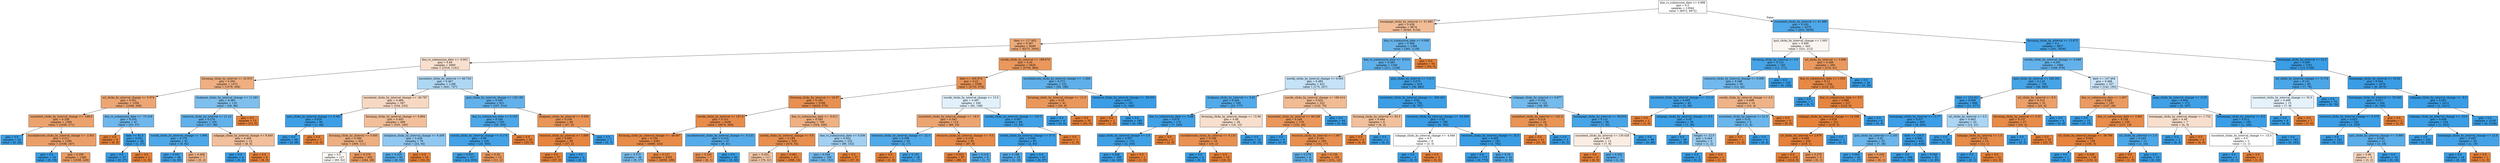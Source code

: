 digraph Tree {
node [shape=box, style="filled", color="black"] ;
0 [label="due_vs_submission_date <= 0.998\ngini = 0.5\nsamples = 13944\nvalue = [6972, 6972]", fillcolor="#e5813900"] ;
1 [label="homepage_clicks_by_interval <= 51.995\ngini = 0.438\nsamples = 9674\nvalue = [6540, 3134]", fillcolor="#e5813985"] ;
0 -> 1 [labeldistance=2.5, labelangle=45, headlabel="True"] ;
2 [label="date <= 117.002\ngini = 0.367\nsamples = 8280\nvalue = [6275, 2005]", fillcolor="#e58139ae"] ;
1 -> 2 ;
3 [label="due_vs_submission_date <= -0.001\ngini = 0.49\nsamples = 2660\nvalue = [1519, 1141]", fillcolor="#e581393f"] ;
2 -> 3 ;
4 [label="forumng_clicks_by_interval <= 23.915\ngini = 0.392\nsamples = 1472\nvalue = [1078, 394]", fillcolor="#e58139a2"] ;
3 -> 4 ;
5 [label="url_clicks_by_interval_change <= 5.974\ngini = 0.351\nsamples = 1356\nvalue = [1048, 308]", fillcolor="#e58139b4"] ;
4 -> 5 ;
6 [label="oucontent_clicks_by_interval_change <= -148.0\ngini = 0.328\nsamples = 1309\nvalue = [1038, 271]", fillcolor="#e58139bc"] ;
5 -> 6 ;
7 [label="gini = 0.0\nsamples = 24\nvalue = [0, 24]", fillcolor="#399de5ff"] ;
6 -> 7 ;
8 [label="oucollaborate_clicks_by_interval_change <= -2.931\ngini = 0.311\nsamples = 1285\nvalue = [1038, 247]", fillcolor="#e58139c2"] ;
6 -> 8 ;
9 [label="gini = 0.0\nsamples = 19\nvalue = [0, 19]", fillcolor="#399de5ff"] ;
8 -> 9 ;
10 [label="gini = 0.295\nsamples = 1266\nvalue = [1038, 228]", fillcolor="#e58139c7"] ;
8 -> 10 ;
11 [label="due_vs_submission_date <= -73.319\ngini = 0.335\nsamples = 47\nvalue = [10, 37]", fillcolor="#399de5ba"] ;
5 -> 11 ;
12 [label="gini = 0.0\nsamples = 9\nvalue = [9, 0]", fillcolor="#e58139ff"] ;
11 -> 12 ;
13 [label="date <= 92.5\ngini = 0.051\nsamples = 38\nvalue = [1, 37]", fillcolor="#399de5f8"] ;
11 -> 13 ;
14 [label="gini = 0.0\nsamples = 37\nvalue = [0, 37]", fillcolor="#399de5ff"] ;
13 -> 14 ;
15 [label="gini = 0.0\nsamples = 1\nvalue = [1, 0]", fillcolor="#e58139ff"] ;
13 -> 15 ;
16 [label="dualpane_clicks_by_interval_change <= 11.363\ngini = 0.383\nsamples = 116\nvalue = [30, 86]", fillcolor="#399de5a6"] ;
4 -> 16 ;
17 [label="resource_clicks_by_interval <= 11.12\ngini = 0.276\nsamples = 103\nvalue = [17, 86]", fillcolor="#399de5cd"] ;
16 -> 17 ;
18 [label="ouwiki_clicks_by_interval_change <= 1.995\ngini = 0.178\nsamples = 91\nvalue = [9, 82]", fillcolor="#399de5e3"] ;
17 -> 18 ;
19 [label="gini = 0.091\nsamples = 84\nvalue = [4, 80]", fillcolor="#399de5f2"] ;
18 -> 19 ;
20 [label="gini = 0.408\nsamples = 7\nvalue = [5, 2]", fillcolor="#e5813999"] ;
18 -> 20 ;
21 [label="subpage_clicks_by_interval_change <= 9.444\ngini = 0.444\nsamples = 12\nvalue = [8, 4]", fillcolor="#e581397f"] ;
17 -> 21 ;
22 [label="gini = 0.0\nsamples = 4\nvalue = [0, 4]", fillcolor="#399de5ff"] ;
21 -> 22 ;
23 [label="gini = 0.0\nsamples = 8\nvalue = [8, 0]", fillcolor="#e58139ff"] ;
21 -> 23 ;
24 [label="gini = 0.0\nsamples = 13\nvalue = [13, 0]", fillcolor="#e58139ff"] ;
16 -> 24 ;
25 [label="oucontent_clicks_by_interval <= 66.743\ngini = 0.467\nsamples = 1188\nvalue = [441, 747]", fillcolor="#399de568"] ;
3 -> 25 ;
26 [label="oucontent_clicks_by_interval_change <= -26.787\ngini = 0.484\nsamples = 567\nvalue = [334, 233]", fillcolor="#e581394d"] ;
25 -> 26 ;
27 [label="quiz_clicks_by_interval_change <= 0.381\ngini = 0.029\nsamples = 69\nvalue = [1, 68]", fillcolor="#399de5fb"] ;
26 -> 27 ;
28 [label="gini = 0.0\nsamples = 68\nvalue = [0, 68]", fillcolor="#399de5ff"] ;
27 -> 28 ;
29 [label="gini = 0.0\nsamples = 1\nvalue = [1, 0]", fillcolor="#e58139ff"] ;
27 -> 29 ;
30 [label="forumng_clicks_by_interval_change <= 9.884\ngini = 0.443\nsamples = 498\nvalue = [333, 165]", fillcolor="#e5813981"] ;
26 -> 30 ;
31 [label="forumng_clicks_by_interval <= 0.005\ngini = 0.389\nsamples = 420\nvalue = [309, 111]", fillcolor="#e58139a3"] ;
30 -> 31 ;
32 [label="gini = 0.5\nsamples = 127\nvalue = [65, 62]", fillcolor="#e581390c"] ;
31 -> 32 ;
33 [label="gini = 0.279\nsamples = 293\nvalue = [244, 49]", fillcolor="#e58139cc"] ;
31 -> 33 ;
34 [label="dualpane_clicks_by_interval_change <= 8.458\ngini = 0.426\nsamples = 78\nvalue = [24, 54]", fillcolor="#399de58e"] ;
30 -> 34 ;
35 [label="gini = 0.225\nsamples = 62\nvalue = [8, 54]", fillcolor="#399de5d9"] ;
34 -> 35 ;
36 [label="gini = 0.0\nsamples = 16\nvalue = [16, 0]", fillcolor="#e58139ff"] ;
34 -> 36 ;
37 [label="quiz_clicks_by_interval_change <= 129.185\ngini = 0.285\nsamples = 621\nvalue = [107, 514]", fillcolor="#399de5ca"] ;
25 -> 37 ;
38 [label="due_vs_submission_date <= 0.155\ngini = 0.164\nsamples = 555\nvalue = [50, 505]", fillcolor="#399de5e6"] ;
37 -> 38 ;
39 [label="ouwiki_clicks_by_interval_change <= 4.174\ngini = 0.09\nsamples = 530\nvalue = [25, 505]", fillcolor="#399de5f2"] ;
38 -> 39 ;
40 [label="gini = 0.053\nsamples = 517\nvalue = [14, 503]", fillcolor="#399de5f8"] ;
39 -> 40 ;
41 [label="gini = 0.26\nsamples = 13\nvalue = [11, 2]", fillcolor="#e58139d1"] ;
39 -> 41 ;
42 [label="gini = 0.0\nsamples = 25\nvalue = [25, 0]", fillcolor="#e58139ff"] ;
38 -> 42 ;
43 [label="dualpane_clicks_by_interval <= 0.936\ngini = 0.236\nsamples = 66\nvalue = [57, 9]", fillcolor="#e58139d7"] ;
37 -> 43 ;
44 [label="resource_clicks_by_interval <= 1.936\ngini = 0.065\nsamples = 59\nvalue = [57, 2]", fillcolor="#e58139f6"] ;
43 -> 44 ;
45 [label="gini = 0.0\nsamples = 57\nvalue = [57, 0]", fillcolor="#e58139ff"] ;
44 -> 45 ;
46 [label="gini = 0.0\nsamples = 2\nvalue = [0, 2]", fillcolor="#399de5ff"] ;
44 -> 46 ;
47 [label="gini = 0.0\nsamples = 7\nvalue = [0, 7]", fillcolor="#399de5ff"] ;
43 -> 47 ;
48 [label="ouwiki_clicks_by_interval <= 168.674\ngini = 0.26\nsamples = 5620\nvalue = [4756, 864]", fillcolor="#e58139d1"] ;
2 -> 48 ;
49 [label="date <= 165.974\ngini = 0.22\nsamples = 5398\nvalue = [4720, 678]", fillcolor="#e58139da"] ;
48 -> 49 ;
50 [label="forumng_clicks_by_interval <= 16.97\ngini = 0.195\nsamples = 5198\nvalue = [4628, 570]", fillcolor="#e58139e0"] ;
49 -> 50 ;
51 [label="ouwiki_clicks_by_interval <= 107.9\ngini = 0.151\nsamples = 4438\nvalue = [4074, 364]", fillcolor="#e58139e8"] ;
50 -> 51 ;
52 [label="forumng_clicks_by_interval_change <= -49.607\ngini = 0.136\nsamples = 4391\nvalue = [4068, 323]", fillcolor="#e58139eb"] ;
51 -> 52 ;
53 [label="gini = 0.375\nsamples = 36\nvalue = [9, 27]", fillcolor="#399de5aa"] ;
52 -> 53 ;
54 [label="gini = 0.127\nsamples = 4355\nvalue = [4059, 296]", fillcolor="#e58139ec"] ;
52 -> 54 ;
55 [label="oucollaborate_clicks_by_interval_change <= -0.133\ngini = 0.223\nsamples = 47\nvalue = [6, 41]", fillcolor="#399de5da"] ;
51 -> 55 ;
56 [label="gini = 0.245\nsamples = 7\nvalue = [6, 1]", fillcolor="#e58139d4"] ;
55 -> 56 ;
57 [label="gini = 0.0\nsamples = 40\nvalue = [0, 40]", fillcolor="#399de5ff"] ;
55 -> 57 ;
58 [label="due_vs_submission_date <= -0.011\ngini = 0.395\nsamples = 760\nvalue = [554, 206]", fillcolor="#e58139a0"] ;
50 -> 58 ;
59 [label="ouwiki_clicks_by_interval_change <= 0.0\ngini = 0.184\nsamples = 528\nvalue = [474, 54]", fillcolor="#e58139e2"] ;
58 -> 59 ;
60 [label="gini = 0.455\nsamples = 117\nvalue = [76, 41]", fillcolor="#e5813975"] ;
59 -> 60 ;
61 [label="gini = 0.061\nsamples = 411\nvalue = [398, 13]", fillcolor="#e58139f7"] ;
59 -> 61 ;
62 [label="due_vs_submission_date <= 0.036\ngini = 0.452\nsamples = 232\nvalue = [80, 152]", fillcolor="#399de579"] ;
58 -> 62 ;
63 [label="gini = 0.344\nsamples = 195\nvalue = [43, 152]", fillcolor="#399de5b7"] ;
62 -> 63 ;
64 [label="gini = 0.0\nsamples = 37\nvalue = [37, 0]", fillcolor="#e58139ff"] ;
62 -> 64 ;
65 [label="ouwiki_clicks_by_interval_change <= 13.5\ngini = 0.497\nsamples = 200\nvalue = [92, 108]", fillcolor="#399de526"] ;
49 -> 65 ;
66 [label="oucontent_clicks_by_interval_change <= -19.5\ngini = 0.342\nsamples = 114\nvalue = [89, 25]", fillcolor="#e58139b7"] ;
65 -> 66 ;
67 [label="resource_clicks_by_interval_change <= -22.5\ngini = 0.188\nsamples = 19\nvalue = [2, 17]", fillcolor="#399de5e1"] ;
66 -> 67 ;
68 [label="gini = 0.0\nsamples = 1\nvalue = [1, 0]", fillcolor="#e58139ff"] ;
67 -> 68 ;
69 [label="gini = 0.105\nsamples = 18\nvalue = [1, 17]", fillcolor="#399de5f0"] ;
67 -> 69 ;
70 [label="resource_clicks_by_interval_change <= -0.5\ngini = 0.154\nsamples = 95\nvalue = [87, 8]", fillcolor="#e58139e8"] ;
66 -> 70 ;
71 [label="gini = 0.023\nsamples = 87\nvalue = [86, 1]", fillcolor="#e58139fc"] ;
70 -> 71 ;
72 [label="gini = 0.219\nsamples = 8\nvalue = [1, 7]", fillcolor="#399de5db"] ;
70 -> 72 ;
73 [label="ouwiki_clicks_by_interval_change <= 163.5\ngini = 0.067\nsamples = 86\nvalue = [3, 83]", fillcolor="#399de5f6"] ;
65 -> 73 ;
74 [label="ouwiki_clicks_by_interval_change <= 57.5\ngini = 0.046\nsamples = 85\nvalue = [2, 83]", fillcolor="#399de5f9"] ;
73 -> 74 ;
75 [label="gini = 0.198\nsamples = 18\nvalue = [2, 16]", fillcolor="#399de5df"] ;
74 -> 75 ;
76 [label="gini = 0.0\nsamples = 67\nvalue = [0, 67]", fillcolor="#399de5ff"] ;
74 -> 76 ;
77 [label="gini = 0.0\nsamples = 1\nvalue = [1, 0]", fillcolor="#e58139ff"] ;
73 -> 77 ;
78 [label="oucollaborate_clicks_by_interval_change <= -1.294\ngini = 0.272\nsamples = 222\nvalue = [36, 186]", fillcolor="#399de5ce"] ;
48 -> 78 ;
79 [label="forumng_clicks_by_interval_change <= -11.0\ngini = 0.25\nsamples = 41\nvalue = [35, 6]", fillcolor="#e58139d3"] ;
78 -> 79 ;
80 [label="gini = 0.0\nsamples = 6\nvalue = [0, 6]", fillcolor="#399de5ff"] ;
79 -> 80 ;
81 [label="gini = 0.0\nsamples = 35\nvalue = [35, 0]", fillcolor="#e58139ff"] ;
79 -> 81 ;
82 [label="resource_clicks_by_interval_change <= -38.503\ngini = 0.011\nsamples = 181\nvalue = [1, 180]", fillcolor="#399de5fe"] ;
78 -> 82 ;
83 [label="gini = 0.0\nsamples = 1\nvalue = [1, 0]", fillcolor="#e58139ff"] ;
82 -> 83 ;
84 [label="gini = 0.0\nsamples = 180\nvalue = [0, 180]", fillcolor="#399de5ff"] ;
82 -> 84 ;
85 [label="due_vs_submission_date <= 0.008\ngini = 0.308\nsamples = 1394\nvalue = [265, 1129]", fillcolor="#399de5c3"] ;
1 -> 85 ;
86 [label="due_vs_submission_date <= -0.014\ngini = 0.265\nsamples = 1340\nvalue = [211, 1129]", fillcolor="#399de5cf"] ;
85 -> 86 ;
87 [label="ouwiki_clicks_by_interval_change <= 0.065\ngini = 0.485\nsamples = 422\nvalue = [175, 247]", fillcolor="#399de54a"] ;
86 -> 87 ;
88 [label="dualpane_clicks_by_interval <= 5.92\ngini = 0.204\nsamples = 200\nvalue = [23, 177]", fillcolor="#399de5de"] ;
87 -> 88 ;
89 [label="due_vs_submission_date <= -0.68\ngini = 0.078\nsamples = 172\nvalue = [7, 165]", fillcolor="#399de5f4"] ;
88 -> 89 ;
90 [label="page_clicks_by_interval_change <= 2.5\ngini = 0.057\nsamples = 170\nvalue = [5, 165]", fillcolor="#399de5f7"] ;
89 -> 90 ;
91 [label="gini = 0.046\nsamples = 169\nvalue = [4, 165]", fillcolor="#399de5f9"] ;
90 -> 91 ;
92 [label="gini = 0.0\nsamples = 1\nvalue = [1, 0]", fillcolor="#e58139ff"] ;
90 -> 92 ;
93 [label="gini = 0.0\nsamples = 2\nvalue = [2, 0]", fillcolor="#e58139ff"] ;
89 -> 93 ;
94 [label="forumng_clicks_by_interval_change <= 15.96\ngini = 0.49\nsamples = 28\nvalue = [16, 12]", fillcolor="#e5813940"] ;
88 -> 94 ;
95 [label="oucollaborate_clicks_by_interval <= 0.133\ngini = 0.198\nsamples = 18\nvalue = [16, 2]", fillcolor="#e58139df"] ;
94 -> 95 ;
96 [label="gini = 0.0\nsamples = 2\nvalue = [0, 2]", fillcolor="#399de5ff"] ;
95 -> 96 ;
97 [label="gini = 0.0\nsamples = 16\nvalue = [16, 0]", fillcolor="#e58139ff"] ;
95 -> 97 ;
98 [label="gini = 0.0\nsamples = 10\nvalue = [0, 10]", fillcolor="#399de5ff"] ;
94 -> 98 ;
99 [label="ouwiki_clicks_by_interval_change <= 180.414\ngini = 0.432\nsamples = 222\nvalue = [152, 70]", fillcolor="#e581398a"] ;
87 -> 99 ;
100 [label="oucontent_clicks_by_interval <= 96.246\ngini = 0.249\nsamples = 178\nvalue = [152, 26]", fillcolor="#e58139d3"] ;
99 -> 100 ;
101 [label="gini = 0.0\nsamples = 9\nvalue = [0, 9]", fillcolor="#399de5ff"] ;
100 -> 101 ;
102 [label="resource_clicks_by_interval <= 1.067\ngini = 0.181\nsamples = 169\nvalue = [152, 17]", fillcolor="#e58139e2"] ;
100 -> 102 ;
103 [label="gini = 0.278\nsamples = 6\nvalue = [1, 5]", fillcolor="#399de5cc"] ;
102 -> 103 ;
104 [label="gini = 0.136\nsamples = 163\nvalue = [151, 12]", fillcolor="#e58139eb"] ;
102 -> 104 ;
105 [label="gini = 0.0\nsamples = 44\nvalue = [0, 44]", fillcolor="#399de5ff"] ;
99 -> 105 ;
106 [label="quiz_clicks_by_interval <= 110.5\ngini = 0.075\nsamples = 918\nvalue = [36, 882]", fillcolor="#399de5f5"] ;
86 -> 106 ;
107 [label="oucontent_clicks_by_interval_change <= -360.441\ngini = 0.02\nsamples = 795\nvalue = [8, 787]", fillcolor="#399de5fc"] ;
106 -> 107 ;
108 [label="forumng_clicks_by_interval <= 93.5\ngini = 0.444\nsamples = 6\nvalue = [4, 2]", fillcolor="#e581397f"] ;
107 -> 108 ;
109 [label="gini = 0.0\nsamples = 4\nvalue = [4, 0]", fillcolor="#e58139ff"] ;
108 -> 109 ;
110 [label="gini = 0.0\nsamples = 2\nvalue = [0, 2]", fillcolor="#399de5ff"] ;
108 -> 110 ;
111 [label="resource_clicks_by_interval_change <= -53.906\ngini = 0.01\nsamples = 789\nvalue = [4, 785]", fillcolor="#399de5fe"] ;
107 -> 111 ;
112 [label="subpage_clicks_by_interval_change <= -4.946\ngini = 0.5\nsamples = 6\nvalue = [3, 3]", fillcolor="#e5813900"] ;
111 -> 112 ;
113 [label="gini = 0.0\nsamples = 3\nvalue = [0, 3]", fillcolor="#399de5ff"] ;
112 -> 113 ;
114 [label="gini = 0.0\nsamples = 3\nvalue = [3, 0]", fillcolor="#e58139ff"] ;
112 -> 114 ;
115 [label="resource_clicks_by_interval_change <= 25.5\ngini = 0.003\nsamples = 783\nvalue = [1, 782]", fillcolor="#399de5ff"] ;
111 -> 115 ;
116 [label="gini = 0.0\nsamples = 773\nvalue = [0, 773]", fillcolor="#399de5ff"] ;
115 -> 116 ;
117 [label="gini = 0.18\nsamples = 10\nvalue = [1, 9]", fillcolor="#399de5e3"] ;
115 -> 117 ;
118 [label="subpage_clicks_by_interval <= 0.877\ngini = 0.352\nsamples = 123\nvalue = [28, 95]", fillcolor="#399de5b4"] ;
106 -> 118 ;
119 [label="oucontent_clicks_by_interval <= 141.0\ngini = 0.219\nsamples = 24\nvalue = [21, 3]", fillcolor="#e58139db"] ;
118 -> 119 ;
120 [label="gini = 0.0\nsamples = 21\nvalue = [21, 0]", fillcolor="#e58139ff"] ;
119 -> 120 ;
121 [label="gini = 0.0\nsamples = 3\nvalue = [0, 3]", fillcolor="#399de5ff"] ;
119 -> 121 ;
122 [label="homepage_clicks_by_interval <= 56.834\ngini = 0.131\nsamples = 99\nvalue = [7, 92]", fillcolor="#399de5ec"] ;
118 -> 122 ;
123 [label="oucontent_clicks_by_interval <= 130.028\ngini = 0.497\nsamples = 13\nvalue = [7, 6]", fillcolor="#e5813924"] ;
122 -> 123 ;
124 [label="gini = 0.0\nsamples = 6\nvalue = [6, 0]", fillcolor="#e58139ff"] ;
123 -> 124 ;
125 [label="gini = 0.245\nsamples = 7\nvalue = [1, 6]", fillcolor="#399de5d4"] ;
123 -> 125 ;
126 [label="gini = 0.0\nsamples = 86\nvalue = [0, 86]", fillcolor="#399de5ff"] ;
122 -> 126 ;
127 [label="gini = 0.0\nsamples = 54\nvalue = [54, 0]", fillcolor="#e58139ff"] ;
85 -> 127 ;
128 [label="oucontent_clicks_by_interval <= 41.998\ngini = 0.182\nsamples = 4270\nvalue = [432, 3838]", fillcolor="#399de5e2"] ;
0 -> 128 [labeldistance=2.5, labelangle=-45, headlabel="False"] ;
129 [label="quiz_clicks_by_interval_change <= 1.003\ngini = 0.499\nsamples = 443\nvalue = [231, 212]", fillcolor="#e5813915"] ;
128 -> 129 ;
130 [label="forumng_clicks_by_interval <= 0.5\ngini = 0.123\nsamples = 183\nvalue = [12, 171]", fillcolor="#399de5ed"] ;
129 -> 130 ;
131 [label="resource_clicks_by_interval_change <= 0.008\ngini = 0.346\nsamples = 54\nvalue = [12, 42]", fillcolor="#399de5b6"] ;
130 -> 131 ;
132 [label="oucontent_clicks_by_interval_change <= -111.0\ngini = 0.095\nsamples = 40\nvalue = [2, 38]", fillcolor="#399de5f2"] ;
131 -> 132 ;
133 [label="gini = 0.0\nsamples = 1\nvalue = [1, 0]", fillcolor="#e58139ff"] ;
132 -> 133 ;
134 [label="subpage_clicks_by_interval_change <= 0.5\ngini = 0.05\nsamples = 39\nvalue = [1, 38]", fillcolor="#399de5f8"] ;
132 -> 134 ;
135 [label="gini = 0.0\nsamples = 36\nvalue = [0, 36]", fillcolor="#399de5ff"] ;
134 -> 135 ;
136 [label="weight <= 22.0\ngini = 0.444\nsamples = 3\nvalue = [1, 2]", fillcolor="#399de57f"] ;
134 -> 136 ;
137 [label="gini = 0.0\nsamples = 2\nvalue = [0, 2]", fillcolor="#399de5ff"] ;
136 -> 137 ;
138 [label="gini = 0.0\nsamples = 1\nvalue = [1, 0]", fillcolor="#e58139ff"] ;
136 -> 138 ;
139 [label="ouwiki_clicks_by_interval_change <= 4.5\ngini = 0.408\nsamples = 14\nvalue = [10, 4]", fillcolor="#e5813999"] ;
131 -> 139 ;
140 [label="oucontent_clicks_by_interval <= 21.5\ngini = 0.32\nsamples = 5\nvalue = [1, 4]", fillcolor="#399de5bf"] ;
139 -> 140 ;
141 [label="gini = 0.0\nsamples = 1\nvalue = [1, 0]", fillcolor="#e58139ff"] ;
140 -> 141 ;
142 [label="gini = 0.0\nsamples = 4\nvalue = [0, 4]", fillcolor="#399de5ff"] ;
140 -> 142 ;
143 [label="gini = 0.0\nsamples = 9\nvalue = [9, 0]", fillcolor="#e58139ff"] ;
139 -> 143 ;
144 [label="gini = 0.0\nsamples = 129\nvalue = [0, 129]", fillcolor="#399de5ff"] ;
130 -> 144 ;
145 [label="url_clicks_by_interval <= 3.886\ngini = 0.266\nsamples = 260\nvalue = [219, 41]", fillcolor="#e58139cf"] ;
129 -> 145 ;
146 [label="due_vs_submission_date <= 1.002\ngini = 0.12\nsamples = 234\nvalue = [219, 15]", fillcolor="#e58139ee"] ;
145 -> 146 ;
147 [label="gini = 0.0\nsamples = 7\nvalue = [0, 7]", fillcolor="#399de5ff"] ;
146 -> 147 ;
148 [label="due_vs_submission_date <= 3.5\ngini = 0.068\nsamples = 227\nvalue = [219, 8]", fillcolor="#e58139f6"] ;
146 -> 148 ;
149 [label="subpage_clicks_by_interval_change <= 14.336\ngini = 0.018\nsamples = 221\nvalue = [219, 2]", fillcolor="#e58139fd"] ;
148 -> 149 ;
150 [label="url_clicks_by_interval <= 2.978\ngini = 0.009\nsamples = 220\nvalue = [219, 1]", fillcolor="#e58139fe"] ;
149 -> 150 ;
151 [label="gini = 0.0\nsamples = 214\nvalue = [214, 0]", fillcolor="#e58139ff"] ;
150 -> 151 ;
152 [label="gini = 0.278\nsamples = 6\nvalue = [5, 1]", fillcolor="#e58139cc"] ;
150 -> 152 ;
153 [label="gini = 0.0\nsamples = 1\nvalue = [0, 1]", fillcolor="#399de5ff"] ;
149 -> 153 ;
154 [label="gini = 0.0\nsamples = 6\nvalue = [0, 6]", fillcolor="#399de5ff"] ;
148 -> 154 ;
155 [label="gini = 0.0\nsamples = 26\nvalue = [0, 26]", fillcolor="#399de5ff"] ;
145 -> 155 ;
156 [label="forumng_clicks_by_interval <= 13.973\ngini = 0.1\nsamples = 3827\nvalue = [201, 3626]", fillcolor="#399de5f1"] ;
128 -> 156 ;
157 [label="ouwiki_clicks_by_interval_change <= 0.048\ngini = 0.291\nsamples = 1066\nvalue = [188, 878]", fillcolor="#399de5c8"] ;
156 -> 157 ;
158 [label="quiz_clicks_by_interval <= 162.341\ngini = 0.118\nsamples = 729\nvalue = [46, 683]", fillcolor="#399de5ee"] ;
157 -> 158 ;
159 [label="date <= 124.921\ngini = 0.058\nsamples = 698\nvalue = [21, 677]", fillcolor="#399de5f7"] ;
158 -> 159 ;
160 [label="homepage_clicks_by_interval <= 11.77\ngini = 0.027\nsamples = 665\nvalue = [9, 656]", fillcolor="#399de5fc"] ;
159 -> 160 ;
161 [label="quiz_clicks_by_interval <= 2.183\ngini = 0.32\nsamples = 35\nvalue = [7, 28]", fillcolor="#399de5bf"] ;
160 -> 161 ;
162 [label="gini = 0.069\nsamples = 28\nvalue = [1, 27]", fillcolor="#399de5f6"] ;
161 -> 162 ;
163 [label="gini = 0.245\nsamples = 7\nvalue = [6, 1]", fillcolor="#e58139d4"] ;
161 -> 163 ;
164 [label="date <= 120.5\ngini = 0.006\nsamples = 630\nvalue = [2, 628]", fillcolor="#399de5fe"] ;
160 -> 164 ;
165 [label="gini = 0.0\nsamples = 548\nvalue = [0, 548]", fillcolor="#399de5ff"] ;
164 -> 165 ;
166 [label="gini = 0.048\nsamples = 82\nvalue = [2, 80]", fillcolor="#399de5f9"] ;
164 -> 166 ;
167 [label="url_clicks_by_interval <= 3.5\ngini = 0.463\nsamples = 33\nvalue = [12, 21]", fillcolor="#399de56d"] ;
159 -> 167 ;
168 [label="gini = 0.0\nsamples = 20\nvalue = [0, 20]", fillcolor="#399de5ff"] ;
167 -> 168 ;
169 [label="subpage_clicks_by_interval <= 1.0\ngini = 0.142\nsamples = 13\nvalue = [12, 1]", fillcolor="#e58139ea"] ;
167 -> 169 ;
170 [label="gini = 0.0\nsamples = 1\nvalue = [0, 1]", fillcolor="#399de5ff"] ;
169 -> 170 ;
171 [label="gini = 0.0\nsamples = 12\nvalue = [12, 0]", fillcolor="#e58139ff"] ;
169 -> 171 ;
172 [label="url_clicks_by_interval <= 8.5\ngini = 0.312\nsamples = 31\nvalue = [25, 6]", fillcolor="#e58139c2"] ;
158 -> 172 ;
173 [label="forumng_clicks_by_interval <= 3.55\ngini = 0.137\nsamples = 27\nvalue = [25, 2]", fillcolor="#e58139eb"] ;
172 -> 173 ;
174 [label="gini = 0.0\nsamples = 2\nvalue = [0, 2]", fillcolor="#399de5ff"] ;
173 -> 174 ;
175 [label="gini = 0.0\nsamples = 25\nvalue = [25, 0]", fillcolor="#e58139ff"] ;
173 -> 175 ;
176 [label="gini = 0.0\nsamples = 4\nvalue = [0, 4]", fillcolor="#399de5ff"] ;
172 -> 176 ;
177 [label="date <= 147.404\ngini = 0.488\nsamples = 337\nvalue = [142, 195]", fillcolor="#399de545"] ;
157 -> 177 ;
178 [label="due_vs_submission_date <= 1.007\ngini = 0.282\nsamples = 165\nvalue = [137, 28]", fillcolor="#e58139cb"] ;
177 -> 178 ;
179 [label="gini = 0.0\nsamples = 15\nvalue = [0, 15]", fillcolor="#399de5ff"] ;
178 -> 179 ;
180 [label="due_vs_submission_date <= 2.991\ngini = 0.158\nsamples = 150\nvalue = [137, 13]", fillcolor="#e58139e7"] ;
178 -> 180 ;
181 [label="url_clicks_by_interval_change <= -38.766\ngini = 0.042\nsamples = 139\nvalue = [136, 3]", fillcolor="#e58139f9"] ;
180 -> 181 ;
182 [label="gini = 0.0\nsamples = 1\nvalue = [0, 1]", fillcolor="#399de5ff"] ;
181 -> 182 ;
183 [label="gini = 0.029\nsamples = 138\nvalue = [136, 2]", fillcolor="#e58139fb"] ;
181 -> 183 ;
184 [label="url_clicks_by_interval <= 2.0\ngini = 0.165\nsamples = 11\nvalue = [1, 10]", fillcolor="#399de5e6"] ;
180 -> 184 ;
185 [label="gini = 0.0\nsamples = 1\nvalue = [1, 0]", fillcolor="#e58139ff"] ;
184 -> 185 ;
186 [label="gini = 0.0\nsamples = 10\nvalue = [0, 10]", fillcolor="#399de5ff"] ;
184 -> 186 ;
187 [label="page_clicks_by_interval_change <= -0.25\ngini = 0.056\nsamples = 172\nvalue = [5, 167]", fillcolor="#399de5f7"] ;
177 -> 187 ;
188 [label="homepage_clicks_by_interval_change <= 1.752\ngini = 0.49\nsamples = 7\nvalue = [4, 3]", fillcolor="#e5813940"] ;
187 -> 188 ;
189 [label="gini = 0.0\nsamples = 3\nvalue = [0, 3]", fillcolor="#399de5ff"] ;
188 -> 189 ;
190 [label="gini = 0.0\nsamples = 4\nvalue = [4, 0]", fillcolor="#e58139ff"] ;
188 -> 190 ;
191 [label="homepage_clicks_by_interval <= 8.5\ngini = 0.012\nsamples = 165\nvalue = [1, 164]", fillcolor="#399de5fd"] ;
187 -> 191 ;
192 [label="oucontent_clicks_by_interval_change <= -15.0\ngini = 0.5\nsamples = 2\nvalue = [1, 1]", fillcolor="#e5813900"] ;
191 -> 192 ;
193 [label="gini = 0.0\nsamples = 1\nvalue = [0, 1]", fillcolor="#399de5ff"] ;
192 -> 193 ;
194 [label="gini = 0.0\nsamples = 1\nvalue = [1, 0]", fillcolor="#e58139ff"] ;
192 -> 194 ;
195 [label="gini = 0.0\nsamples = 163\nvalue = [0, 163]", fillcolor="#399de5ff"] ;
191 -> 195 ;
196 [label="homepage_clicks_by_interval <= 22.5\ngini = 0.009\nsamples = 2761\nvalue = [13, 2748]", fillcolor="#399de5fe"] ;
156 -> 196 ;
197 [label="url_clicks_by_interval_change <= -5.174\ngini = 0.151\nsamples = 85\nvalue = [7, 78]", fillcolor="#399de5e8"] ;
196 -> 197 ;
198 [label="oucontent_clicks_by_interval_change <= 32.0\ngini = 0.498\nsamples = 15\nvalue = [7, 8]", fillcolor="#399de520"] ;
197 -> 198 ;
199 [label="gini = 0.0\nsamples = 8\nvalue = [0, 8]", fillcolor="#399de5ff"] ;
198 -> 199 ;
200 [label="gini = 0.0\nsamples = 7\nvalue = [7, 0]", fillcolor="#e58139ff"] ;
198 -> 200 ;
201 [label="gini = 0.0\nsamples = 70\nvalue = [0, 70]", fillcolor="#399de5ff"] ;
197 -> 201 ;
202 [label="homepage_clicks_by_interval <= 35.62\ngini = 0.004\nsamples = 2676\nvalue = [6, 2670]", fillcolor="#399de5fe"] ;
196 -> 202 ;
203 [label="homepage_clicks_by_interval <= 35.046\ngini = 0.037\nsamples = 264\nvalue = [5, 259]", fillcolor="#399de5fa"] ;
202 -> 203 ;
204 [label="resource_clicks_by_interval_change <= 5.374\ngini = 0.023\nsamples = 262\nvalue = [3, 259]", fillcolor="#399de5fc"] ;
203 -> 204 ;
205 [label="gini = 0.0\nsamples = 241\nvalue = [0, 241]", fillcolor="#399de5ff"] ;
204 -> 205 ;
206 [label="quiz_clicks_by_interval_change <= -0.884\ngini = 0.245\nsamples = 21\nvalue = [3, 18]", fillcolor="#399de5d4"] ;
204 -> 206 ;
207 [label="gini = 0.48\nsamples = 5\nvalue = [3, 2]", fillcolor="#e5813955"] ;
206 -> 207 ;
208 [label="gini = 0.0\nsamples = 16\nvalue = [0, 16]", fillcolor="#399de5ff"] ;
206 -> 208 ;
209 [label="gini = 0.0\nsamples = 2\nvalue = [2, 0]", fillcolor="#e58139ff"] ;
203 -> 209 ;
210 [label="subpage_clicks_by_interval_change <= -9.5\ngini = 0.001\nsamples = 2412\nvalue = [1, 2411]", fillcolor="#399de5ff"] ;
202 -> 210 ;
211 [label="subpage_clicks_by_interval_change <= -10.5\ngini = 0.008\nsamples = 254\nvalue = [1, 253]", fillcolor="#399de5fe"] ;
210 -> 211 ;
212 [label="gini = 0.0\nsamples = 234\nvalue = [0, 234]", fillcolor="#399de5ff"] ;
211 -> 212 ;
213 [label="homepage_clicks_by_interval_change <= 12.0\ngini = 0.095\nsamples = 20\nvalue = [1, 19]", fillcolor="#399de5f2"] ;
211 -> 213 ;
214 [label="gini = 0.0\nsamples = 19\nvalue = [0, 19]", fillcolor="#399de5ff"] ;
213 -> 214 ;
215 [label="gini = 0.0\nsamples = 1\nvalue = [1, 0]", fillcolor="#e58139ff"] ;
213 -> 215 ;
216 [label="gini = 0.0\nsamples = 2158\nvalue = [0, 2158]", fillcolor="#399de5ff"] ;
210 -> 216 ;
}